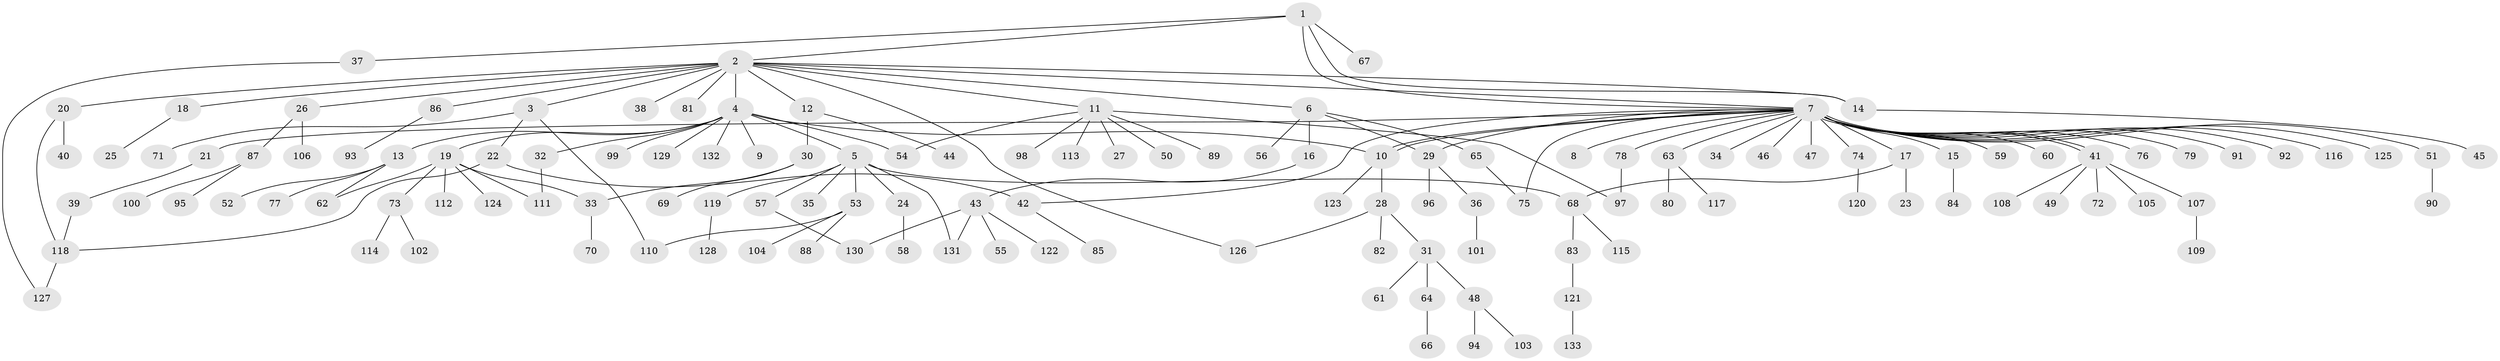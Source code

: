 // coarse degree distribution, {5: 0.019801980198019802, 14: 0.009900990099009901, 4: 0.0594059405940594, 17: 0.009900990099009901, 7: 0.0297029702970297, 28: 0.009900990099009901, 1: 0.594059405940594, 2: 0.2079207920792079, 3: 0.039603960396039604, 6: 0.019801980198019802}
// Generated by graph-tools (version 1.1) at 2025/41/03/06/25 10:41:44]
// undirected, 133 vertices, 153 edges
graph export_dot {
graph [start="1"]
  node [color=gray90,style=filled];
  1;
  2;
  3;
  4;
  5;
  6;
  7;
  8;
  9;
  10;
  11;
  12;
  13;
  14;
  15;
  16;
  17;
  18;
  19;
  20;
  21;
  22;
  23;
  24;
  25;
  26;
  27;
  28;
  29;
  30;
  31;
  32;
  33;
  34;
  35;
  36;
  37;
  38;
  39;
  40;
  41;
  42;
  43;
  44;
  45;
  46;
  47;
  48;
  49;
  50;
  51;
  52;
  53;
  54;
  55;
  56;
  57;
  58;
  59;
  60;
  61;
  62;
  63;
  64;
  65;
  66;
  67;
  68;
  69;
  70;
  71;
  72;
  73;
  74;
  75;
  76;
  77;
  78;
  79;
  80;
  81;
  82;
  83;
  84;
  85;
  86;
  87;
  88;
  89;
  90;
  91;
  92;
  93;
  94;
  95;
  96;
  97;
  98;
  99;
  100;
  101;
  102;
  103;
  104;
  105;
  106;
  107;
  108;
  109;
  110;
  111;
  112;
  113;
  114;
  115;
  116;
  117;
  118;
  119;
  120;
  121;
  122;
  123;
  124;
  125;
  126;
  127;
  128;
  129;
  130;
  131;
  132;
  133;
  1 -- 2;
  1 -- 7;
  1 -- 14;
  1 -- 37;
  1 -- 67;
  2 -- 3;
  2 -- 4;
  2 -- 6;
  2 -- 7;
  2 -- 11;
  2 -- 12;
  2 -- 14;
  2 -- 18;
  2 -- 20;
  2 -- 26;
  2 -- 38;
  2 -- 81;
  2 -- 86;
  2 -- 126;
  3 -- 22;
  3 -- 71;
  3 -- 110;
  4 -- 5;
  4 -- 9;
  4 -- 10;
  4 -- 13;
  4 -- 19;
  4 -- 32;
  4 -- 54;
  4 -- 99;
  4 -- 129;
  4 -- 132;
  5 -- 24;
  5 -- 35;
  5 -- 53;
  5 -- 57;
  5 -- 68;
  5 -- 119;
  5 -- 131;
  6 -- 16;
  6 -- 29;
  6 -- 56;
  6 -- 65;
  7 -- 8;
  7 -- 10;
  7 -- 10;
  7 -- 15;
  7 -- 17;
  7 -- 21;
  7 -- 29;
  7 -- 34;
  7 -- 41;
  7 -- 41;
  7 -- 42;
  7 -- 46;
  7 -- 47;
  7 -- 51;
  7 -- 59;
  7 -- 60;
  7 -- 63;
  7 -- 74;
  7 -- 75;
  7 -- 76;
  7 -- 78;
  7 -- 79;
  7 -- 91;
  7 -- 92;
  7 -- 116;
  7 -- 125;
  10 -- 28;
  10 -- 123;
  11 -- 27;
  11 -- 50;
  11 -- 54;
  11 -- 89;
  11 -- 97;
  11 -- 98;
  11 -- 113;
  12 -- 30;
  12 -- 44;
  13 -- 52;
  13 -- 62;
  13 -- 77;
  14 -- 45;
  15 -- 84;
  16 -- 43;
  17 -- 23;
  17 -- 68;
  18 -- 25;
  19 -- 33;
  19 -- 62;
  19 -- 73;
  19 -- 111;
  19 -- 112;
  19 -- 124;
  20 -- 40;
  20 -- 118;
  21 -- 39;
  22 -- 42;
  22 -- 118;
  24 -- 58;
  26 -- 87;
  26 -- 106;
  28 -- 31;
  28 -- 82;
  28 -- 126;
  29 -- 36;
  29 -- 96;
  30 -- 33;
  30 -- 69;
  31 -- 48;
  31 -- 61;
  31 -- 64;
  32 -- 111;
  33 -- 70;
  36 -- 101;
  37 -- 127;
  39 -- 118;
  41 -- 49;
  41 -- 72;
  41 -- 105;
  41 -- 107;
  41 -- 108;
  42 -- 85;
  43 -- 55;
  43 -- 122;
  43 -- 130;
  43 -- 131;
  48 -- 94;
  48 -- 103;
  51 -- 90;
  53 -- 88;
  53 -- 104;
  53 -- 110;
  57 -- 130;
  63 -- 80;
  63 -- 117;
  64 -- 66;
  65 -- 75;
  68 -- 83;
  68 -- 115;
  73 -- 102;
  73 -- 114;
  74 -- 120;
  78 -- 97;
  83 -- 121;
  86 -- 93;
  87 -- 95;
  87 -- 100;
  107 -- 109;
  118 -- 127;
  119 -- 128;
  121 -- 133;
}
